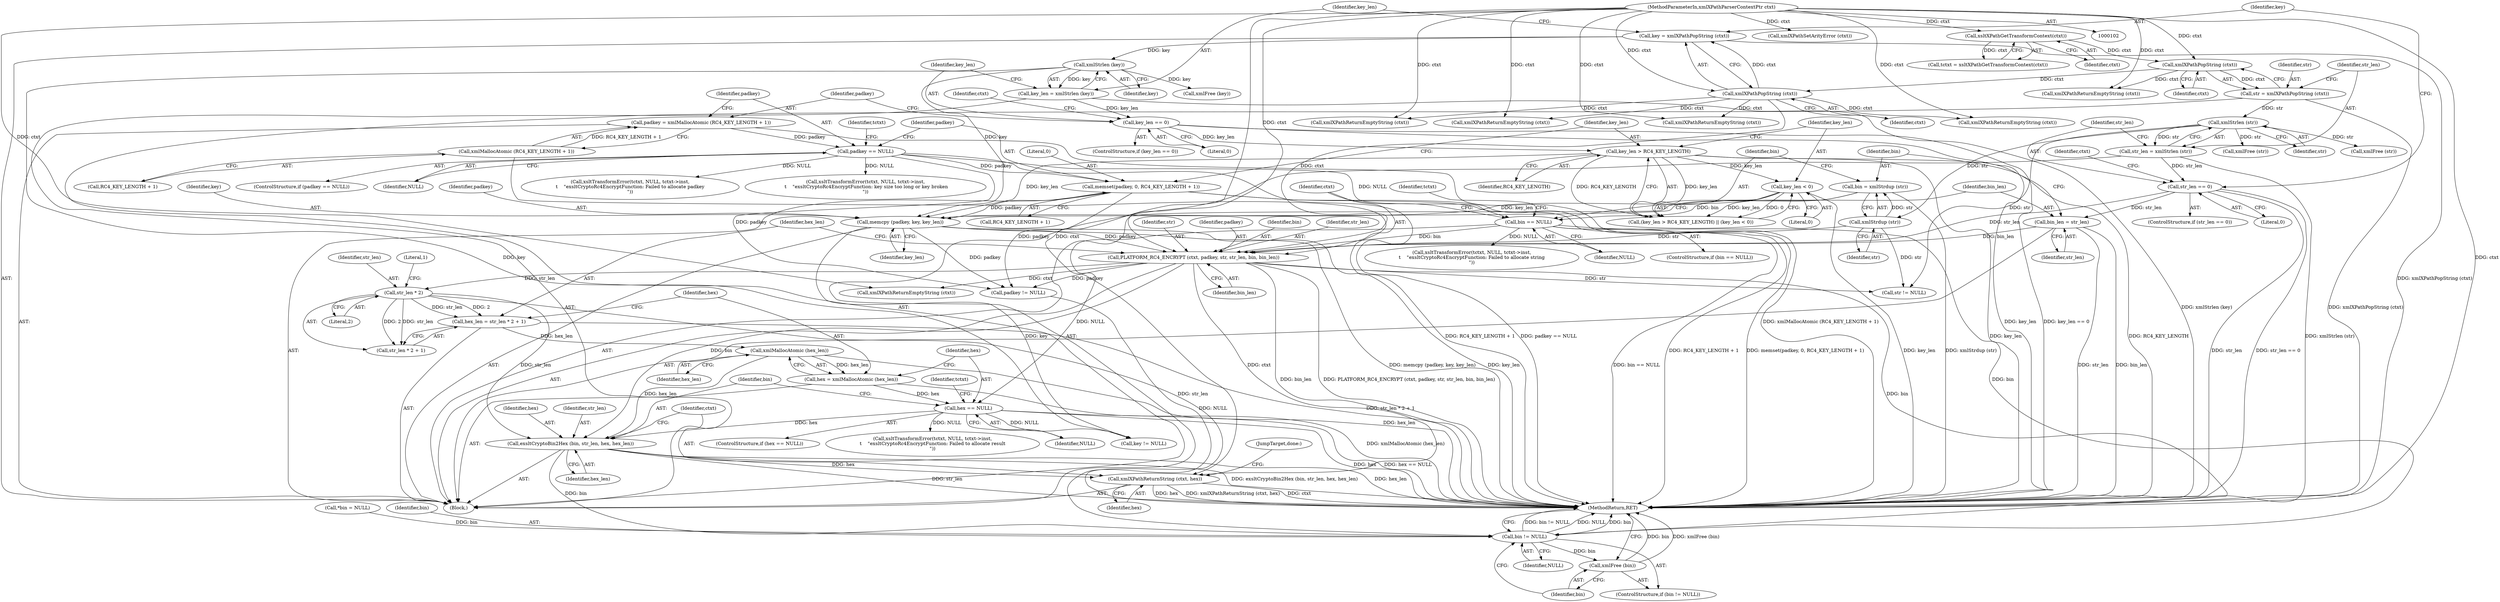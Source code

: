 digraph "0_Chrome_96dbafe288dbe2f0cc45fa3c39daf6d0c37acbab_1@pointer" {
"1000321" [label="(Call,exsltCryptoBin2Hex (bin, str_len, hex, hex_len))"];
"1000283" [label="(Call,PLATFORM_RC4_ENCRYPT (ctxt, padkey, str, str_len, bin, bin_len))"];
"1000178" [label="(Call,xmlXPathPopString (ctxt))"];
"1000160" [label="(Call,xmlXPathPopString (ctxt))"];
"1000156" [label="(Call,xsltXPathGetTransformContext(ctxt))"];
"1000103" [label="(MethodParameterIn,xmlXPathParserContextPtr ctxt)"];
"1000252" [label="(Call,memcpy (padkey, key, key_len))"];
"1000222" [label="(Call,memset(padkey, 0, RC4_KEY_LENGTH + 1))"];
"1000203" [label="(Call,padkey == NULL)"];
"1000196" [label="(Call,padkey = xmlMallocAtomic (RC4_KEY_LENGTH + 1))"];
"1000198" [label="(Call,xmlMallocAtomic (RC4_KEY_LENGTH + 1))"];
"1000182" [label="(Call,xmlStrlen (key))"];
"1000176" [label="(Call,key = xmlXPathPopString (ctxt))"];
"1000230" [label="(Call,key_len > RC4_KEY_LENGTH)"];
"1000185" [label="(Call,key_len == 0)"];
"1000180" [label="(Call,key_len = xmlStrlen (key))"];
"1000233" [label="(Call,key_len < 0)"];
"1000261" [label="(Call,xmlStrdup (str))"];
"1000164" [label="(Call,xmlStrlen (str))"];
"1000158" [label="(Call,str = xmlXPathPopString (ctxt))"];
"1000167" [label="(Call,str_len == 0)"];
"1000162" [label="(Call,str_len = xmlStrlen (str))"];
"1000264" [label="(Call,bin == NULL)"];
"1000259" [label="(Call,bin = xmlStrdup (str))"];
"1000256" [label="(Call,bin_len = str_len)"];
"1000293" [label="(Call,str_len * 2)"];
"1000302" [label="(Call,hex == NULL)"];
"1000297" [label="(Call,hex = xmlMallocAtomic (hex_len))"];
"1000299" [label="(Call,xmlMallocAtomic (hex_len))"];
"1000290" [label="(Call,hex_len = str_len * 2 + 1)"];
"1000326" [label="(Call,xmlXPathReturnString (ctxt, hex))"];
"1000349" [label="(Call,bin != NULL)"];
"1000352" [label="(Call,xmlFree (bin))"];
"1000203" [label="(Call,padkey == NULL)"];
"1000232" [label="(Identifier,RC4_KEY_LENGTH)"];
"1000292" [label="(Call,str_len * 2 + 1)"];
"1000296" [label="(Literal,1)"];
"1000257" [label="(Identifier,bin_len)"];
"1000298" [label="(Identifier,hex)"];
"1000331" [label="(Call,key != NULL)"];
"1000252" [label="(Call,memcpy (padkey, key, key_len))"];
"1000157" [label="(Identifier,ctxt)"];
"1000262" [label="(Identifier,str)"];
"1000354" [label="(MethodReturn,RET)"];
"1000204" [label="(Identifier,padkey)"];
"1000280" [label="(Call,xmlXPathReturnEmptyString (ctxt))"];
"1000263" [label="(ControlStructure,if (bin == NULL))"];
"1000163" [label="(Identifier,str_len)"];
"1000224" [label="(Literal,0)"];
"1000349" [label="(Call,bin != NULL)"];
"1000156" [label="(Call,xsltXPathGetTransformContext(ctxt))"];
"1000269" [label="(Identifier,tctxt)"];
"1000268" [label="(Call,xsltTransformError(tctxt, NULL, tctxt->inst,\n\t    \"exsltCryptoRc4EncryptFunction: Failed to allocate string\n\"))"];
"1000295" [label="(Literal,2)"];
"1000326" [label="(Call,xmlXPathReturnString (ctxt, hex))"];
"1000196" [label="(Call,padkey = xmlMallocAtomic (RC4_KEY_LENGTH + 1))"];
"1000183" [label="(Identifier,key)"];
"1000284" [label="(Identifier,ctxt)"];
"1000103" [label="(MethodParameterIn,xmlXPathParserContextPtr ctxt)"];
"1000176" [label="(Call,key = xmlXPathPopString (ctxt))"];
"1000167" [label="(Call,str_len == 0)"];
"1000223" [label="(Identifier,padkey)"];
"1000255" [label="(Identifier,key_len)"];
"1000300" [label="(Identifier,hex_len)"];
"1000291" [label="(Identifier,hex_len)"];
"1000207" [label="(Call,xsltTransformError(tctxt, NULL, tctxt->inst,\n\t    \"exsltCryptoRc4EncryptFunction: Failed to allocate padkey\n\"))"];
"1000180" [label="(Call,key_len = xmlStrlen (key))"];
"1000225" [label="(Call,RC4_KEY_LENGTH + 1)"];
"1000235" [label="(Literal,0)"];
"1000260" [label="(Identifier,bin)"];
"1000287" [label="(Identifier,str_len)"];
"1000237" [label="(Call,xsltTransformError(tctxt, NULL, tctxt->inst,\n \t    \"exsltCryptoRc4EncryptFunction: key size too long or key broken\n\"))"];
"1000166" [label="(ControlStructure,if (str_len == 0))"];
"1000135" [label="(Call,*bin = NULL)"];
"1000179" [label="(Identifier,ctxt)"];
"1000199" [label="(Call,RC4_KEY_LENGTH + 1)"];
"1000230" [label="(Call,key_len > RC4_KEY_LENGTH)"];
"1000177" [label="(Identifier,key)"];
"1000307" [label="(Identifier,tctxt)"];
"1000249" [label="(Call,xmlXPathReturnEmptyString (ctxt))"];
"1000303" [label="(Identifier,hex)"];
"1000289" [label="(Identifier,bin_len)"];
"1000181" [label="(Identifier,key_len)"];
"1000299" [label="(Call,xmlMallocAtomic (hex_len))"];
"1000302" [label="(Call,hex == NULL)"];
"1000154" [label="(Call,tctxt = xsltXPathGetTransformContext(ctxt))"];
"1000290" [label="(Call,hex_len = str_len * 2 + 1)"];
"1000286" [label="(Identifier,str)"];
"1000173" [label="(Call,xmlFree (str))"];
"1000351" [label="(Identifier,NULL)"];
"1000191" [label="(Call,xmlFree (key))"];
"1000328" [label="(Identifier,hex)"];
"1000105" [label="(Block,)"];
"1000219" [label="(Call,xmlXPathReturnEmptyString (ctxt))"];
"1000202" [label="(ControlStructure,if (padkey == NULL))"];
"1000151" [label="(Call,xmlXPathSetArityError (ctxt))"];
"1000297" [label="(Call,hex = xmlMallocAtomic (hex_len))"];
"1000285" [label="(Identifier,padkey)"];
"1000229" [label="(Call,(key_len > RC4_KEY_LENGTH) || (key_len < 0))"];
"1000222" [label="(Call,memset(padkey, 0, RC4_KEY_LENGTH + 1))"];
"1000198" [label="(Call,xmlMallocAtomic (RC4_KEY_LENGTH + 1))"];
"1000301" [label="(ControlStructure,if (hex == NULL))"];
"1000160" [label="(Call,xmlXPathPopString (ctxt))"];
"1000184" [label="(ControlStructure,if (key_len == 0))"];
"1000256" [label="(Call,bin_len = str_len)"];
"1000231" [label="(Identifier,key_len)"];
"1000165" [label="(Identifier,str)"];
"1000208" [label="(Identifier,tctxt)"];
"1000254" [label="(Identifier,key)"];
"1000234" [label="(Identifier,key_len)"];
"1000350" [label="(Identifier,bin)"];
"1000182" [label="(Call,xmlStrlen (key))"];
"1000306" [label="(Call,xsltTransformError(tctxt, NULL, tctxt->inst,\n\t    \"exsltCryptoRc4EncryptFunction: Failed to allocate result\n\"))"];
"1000259" [label="(Call,bin = xmlStrdup (str))"];
"1000321" [label="(Call,exsltCryptoBin2Hex (bin, str_len, hex, hex_len))"];
"1000343" [label="(Call,padkey != NULL)"];
"1000329" [label="(JumpTarget,done:)"];
"1000169" [label="(Literal,0)"];
"1000193" [label="(Call,xmlFree (str))"];
"1000186" [label="(Identifier,key_len)"];
"1000197" [label="(Identifier,padkey)"];
"1000352" [label="(Call,xmlFree (bin))"];
"1000283" [label="(Call,PLATFORM_RC4_ENCRYPT (ctxt, padkey, str, str_len, bin, bin_len))"];
"1000264" [label="(Call,bin == NULL)"];
"1000327" [label="(Identifier,ctxt)"];
"1000178" [label="(Call,xmlXPathPopString (ctxt))"];
"1000205" [label="(Identifier,NULL)"];
"1000190" [label="(Identifier,ctxt)"];
"1000258" [label="(Identifier,str_len)"];
"1000348" [label="(ControlStructure,if (bin != NULL))"];
"1000233" [label="(Call,key_len < 0)"];
"1000318" [label="(Call,xmlXPathReturnEmptyString (ctxt))"];
"1000158" [label="(Call,str = xmlXPathPopString (ctxt))"];
"1000161" [label="(Identifier,ctxt)"];
"1000324" [label="(Identifier,hex)"];
"1000164" [label="(Call,xmlStrlen (str))"];
"1000159" [label="(Identifier,str)"];
"1000323" [label="(Identifier,str_len)"];
"1000162" [label="(Call,str_len = xmlStrlen (str))"];
"1000325" [label="(Identifier,hex_len)"];
"1000185" [label="(Call,key_len == 0)"];
"1000172" [label="(Identifier,ctxt)"];
"1000353" [label="(Identifier,bin)"];
"1000322" [label="(Identifier,bin)"];
"1000189" [label="(Call,xmlXPathReturnEmptyString (ctxt))"];
"1000265" [label="(Identifier,bin)"];
"1000294" [label="(Identifier,str_len)"];
"1000337" [label="(Call,str != NULL)"];
"1000293" [label="(Call,str_len * 2)"];
"1000288" [label="(Identifier,bin)"];
"1000253" [label="(Identifier,padkey)"];
"1000168" [label="(Identifier,str_len)"];
"1000304" [label="(Identifier,NULL)"];
"1000261" [label="(Call,xmlStrdup (str))"];
"1000266" [label="(Identifier,NULL)"];
"1000187" [label="(Literal,0)"];
"1000171" [label="(Call,xmlXPathReturnEmptyString (ctxt))"];
"1000321" -> "1000105"  [label="AST: "];
"1000321" -> "1000325"  [label="CFG: "];
"1000322" -> "1000321"  [label="AST: "];
"1000323" -> "1000321"  [label="AST: "];
"1000324" -> "1000321"  [label="AST: "];
"1000325" -> "1000321"  [label="AST: "];
"1000327" -> "1000321"  [label="CFG: "];
"1000321" -> "1000354"  [label="DDG: hex_len"];
"1000321" -> "1000354"  [label="DDG: str_len"];
"1000321" -> "1000354"  [label="DDG: exsltCryptoBin2Hex (bin, str_len, hex, hex_len)"];
"1000283" -> "1000321"  [label="DDG: bin"];
"1000293" -> "1000321"  [label="DDG: str_len"];
"1000302" -> "1000321"  [label="DDG: hex"];
"1000299" -> "1000321"  [label="DDG: hex_len"];
"1000321" -> "1000326"  [label="DDG: hex"];
"1000321" -> "1000349"  [label="DDG: bin"];
"1000283" -> "1000105"  [label="AST: "];
"1000283" -> "1000289"  [label="CFG: "];
"1000284" -> "1000283"  [label="AST: "];
"1000285" -> "1000283"  [label="AST: "];
"1000286" -> "1000283"  [label="AST: "];
"1000287" -> "1000283"  [label="AST: "];
"1000288" -> "1000283"  [label="AST: "];
"1000289" -> "1000283"  [label="AST: "];
"1000291" -> "1000283"  [label="CFG: "];
"1000283" -> "1000354"  [label="DDG: bin_len"];
"1000283" -> "1000354"  [label="DDG: PLATFORM_RC4_ENCRYPT (ctxt, padkey, str, str_len, bin, bin_len)"];
"1000178" -> "1000283"  [label="DDG: ctxt"];
"1000103" -> "1000283"  [label="DDG: ctxt"];
"1000252" -> "1000283"  [label="DDG: padkey"];
"1000261" -> "1000283"  [label="DDG: str"];
"1000167" -> "1000283"  [label="DDG: str_len"];
"1000264" -> "1000283"  [label="DDG: bin"];
"1000256" -> "1000283"  [label="DDG: bin_len"];
"1000283" -> "1000293"  [label="DDG: str_len"];
"1000283" -> "1000318"  [label="DDG: ctxt"];
"1000283" -> "1000326"  [label="DDG: ctxt"];
"1000283" -> "1000337"  [label="DDG: str"];
"1000283" -> "1000343"  [label="DDG: padkey"];
"1000283" -> "1000349"  [label="DDG: bin"];
"1000178" -> "1000176"  [label="AST: "];
"1000178" -> "1000179"  [label="CFG: "];
"1000179" -> "1000178"  [label="AST: "];
"1000176" -> "1000178"  [label="CFG: "];
"1000178" -> "1000176"  [label="DDG: ctxt"];
"1000160" -> "1000178"  [label="DDG: ctxt"];
"1000103" -> "1000178"  [label="DDG: ctxt"];
"1000178" -> "1000189"  [label="DDG: ctxt"];
"1000178" -> "1000219"  [label="DDG: ctxt"];
"1000178" -> "1000249"  [label="DDG: ctxt"];
"1000178" -> "1000280"  [label="DDG: ctxt"];
"1000160" -> "1000158"  [label="AST: "];
"1000160" -> "1000161"  [label="CFG: "];
"1000161" -> "1000160"  [label="AST: "];
"1000158" -> "1000160"  [label="CFG: "];
"1000160" -> "1000158"  [label="DDG: ctxt"];
"1000156" -> "1000160"  [label="DDG: ctxt"];
"1000103" -> "1000160"  [label="DDG: ctxt"];
"1000160" -> "1000171"  [label="DDG: ctxt"];
"1000156" -> "1000154"  [label="AST: "];
"1000156" -> "1000157"  [label="CFG: "];
"1000157" -> "1000156"  [label="AST: "];
"1000154" -> "1000156"  [label="CFG: "];
"1000156" -> "1000154"  [label="DDG: ctxt"];
"1000103" -> "1000156"  [label="DDG: ctxt"];
"1000103" -> "1000102"  [label="AST: "];
"1000103" -> "1000354"  [label="DDG: ctxt"];
"1000103" -> "1000151"  [label="DDG: ctxt"];
"1000103" -> "1000171"  [label="DDG: ctxt"];
"1000103" -> "1000189"  [label="DDG: ctxt"];
"1000103" -> "1000219"  [label="DDG: ctxt"];
"1000103" -> "1000249"  [label="DDG: ctxt"];
"1000103" -> "1000280"  [label="DDG: ctxt"];
"1000103" -> "1000318"  [label="DDG: ctxt"];
"1000103" -> "1000326"  [label="DDG: ctxt"];
"1000252" -> "1000105"  [label="AST: "];
"1000252" -> "1000255"  [label="CFG: "];
"1000253" -> "1000252"  [label="AST: "];
"1000254" -> "1000252"  [label="AST: "];
"1000255" -> "1000252"  [label="AST: "];
"1000257" -> "1000252"  [label="CFG: "];
"1000252" -> "1000354"  [label="DDG: key_len"];
"1000252" -> "1000354"  [label="DDG: memcpy (padkey, key, key_len)"];
"1000222" -> "1000252"  [label="DDG: padkey"];
"1000182" -> "1000252"  [label="DDG: key"];
"1000230" -> "1000252"  [label="DDG: key_len"];
"1000233" -> "1000252"  [label="DDG: key_len"];
"1000252" -> "1000331"  [label="DDG: key"];
"1000252" -> "1000343"  [label="DDG: padkey"];
"1000222" -> "1000105"  [label="AST: "];
"1000222" -> "1000225"  [label="CFG: "];
"1000223" -> "1000222"  [label="AST: "];
"1000224" -> "1000222"  [label="AST: "];
"1000225" -> "1000222"  [label="AST: "];
"1000231" -> "1000222"  [label="CFG: "];
"1000222" -> "1000354"  [label="DDG: RC4_KEY_LENGTH + 1"];
"1000222" -> "1000354"  [label="DDG: memset(padkey, 0, RC4_KEY_LENGTH + 1)"];
"1000203" -> "1000222"  [label="DDG: padkey"];
"1000222" -> "1000343"  [label="DDG: padkey"];
"1000203" -> "1000202"  [label="AST: "];
"1000203" -> "1000205"  [label="CFG: "];
"1000204" -> "1000203"  [label="AST: "];
"1000205" -> "1000203"  [label="AST: "];
"1000208" -> "1000203"  [label="CFG: "];
"1000223" -> "1000203"  [label="CFG: "];
"1000203" -> "1000354"  [label="DDG: padkey == NULL"];
"1000196" -> "1000203"  [label="DDG: padkey"];
"1000203" -> "1000207"  [label="DDG: NULL"];
"1000203" -> "1000237"  [label="DDG: NULL"];
"1000203" -> "1000264"  [label="DDG: NULL"];
"1000203" -> "1000343"  [label="DDG: padkey"];
"1000196" -> "1000105"  [label="AST: "];
"1000196" -> "1000198"  [label="CFG: "];
"1000197" -> "1000196"  [label="AST: "];
"1000198" -> "1000196"  [label="AST: "];
"1000204" -> "1000196"  [label="CFG: "];
"1000196" -> "1000354"  [label="DDG: xmlMallocAtomic (RC4_KEY_LENGTH + 1)"];
"1000198" -> "1000196"  [label="DDG: RC4_KEY_LENGTH + 1"];
"1000198" -> "1000199"  [label="CFG: "];
"1000199" -> "1000198"  [label="AST: "];
"1000198" -> "1000354"  [label="DDG: RC4_KEY_LENGTH + 1"];
"1000182" -> "1000180"  [label="AST: "];
"1000182" -> "1000183"  [label="CFG: "];
"1000183" -> "1000182"  [label="AST: "];
"1000180" -> "1000182"  [label="CFG: "];
"1000182" -> "1000180"  [label="DDG: key"];
"1000176" -> "1000182"  [label="DDG: key"];
"1000182" -> "1000191"  [label="DDG: key"];
"1000182" -> "1000331"  [label="DDG: key"];
"1000176" -> "1000105"  [label="AST: "];
"1000177" -> "1000176"  [label="AST: "];
"1000181" -> "1000176"  [label="CFG: "];
"1000176" -> "1000354"  [label="DDG: xmlXPathPopString (ctxt)"];
"1000230" -> "1000229"  [label="AST: "];
"1000230" -> "1000232"  [label="CFG: "];
"1000231" -> "1000230"  [label="AST: "];
"1000232" -> "1000230"  [label="AST: "];
"1000234" -> "1000230"  [label="CFG: "];
"1000229" -> "1000230"  [label="CFG: "];
"1000230" -> "1000354"  [label="DDG: key_len"];
"1000230" -> "1000354"  [label="DDG: RC4_KEY_LENGTH"];
"1000230" -> "1000229"  [label="DDG: key_len"];
"1000230" -> "1000229"  [label="DDG: RC4_KEY_LENGTH"];
"1000185" -> "1000230"  [label="DDG: key_len"];
"1000230" -> "1000233"  [label="DDG: key_len"];
"1000185" -> "1000184"  [label="AST: "];
"1000185" -> "1000187"  [label="CFG: "];
"1000186" -> "1000185"  [label="AST: "];
"1000187" -> "1000185"  [label="AST: "];
"1000190" -> "1000185"  [label="CFG: "];
"1000197" -> "1000185"  [label="CFG: "];
"1000185" -> "1000354"  [label="DDG: key_len"];
"1000185" -> "1000354"  [label="DDG: key_len == 0"];
"1000180" -> "1000185"  [label="DDG: key_len"];
"1000180" -> "1000105"  [label="AST: "];
"1000181" -> "1000180"  [label="AST: "];
"1000186" -> "1000180"  [label="CFG: "];
"1000180" -> "1000354"  [label="DDG: xmlStrlen (key)"];
"1000233" -> "1000229"  [label="AST: "];
"1000233" -> "1000235"  [label="CFG: "];
"1000234" -> "1000233"  [label="AST: "];
"1000235" -> "1000233"  [label="AST: "];
"1000229" -> "1000233"  [label="CFG: "];
"1000233" -> "1000354"  [label="DDG: key_len"];
"1000233" -> "1000229"  [label="DDG: key_len"];
"1000233" -> "1000229"  [label="DDG: 0"];
"1000261" -> "1000259"  [label="AST: "];
"1000261" -> "1000262"  [label="CFG: "];
"1000262" -> "1000261"  [label="AST: "];
"1000259" -> "1000261"  [label="CFG: "];
"1000261" -> "1000259"  [label="DDG: str"];
"1000164" -> "1000261"  [label="DDG: str"];
"1000261" -> "1000337"  [label="DDG: str"];
"1000164" -> "1000162"  [label="AST: "];
"1000164" -> "1000165"  [label="CFG: "];
"1000165" -> "1000164"  [label="AST: "];
"1000162" -> "1000164"  [label="CFG: "];
"1000164" -> "1000162"  [label="DDG: str"];
"1000158" -> "1000164"  [label="DDG: str"];
"1000164" -> "1000173"  [label="DDG: str"];
"1000164" -> "1000193"  [label="DDG: str"];
"1000164" -> "1000337"  [label="DDG: str"];
"1000158" -> "1000105"  [label="AST: "];
"1000159" -> "1000158"  [label="AST: "];
"1000163" -> "1000158"  [label="CFG: "];
"1000158" -> "1000354"  [label="DDG: xmlXPathPopString (ctxt)"];
"1000167" -> "1000166"  [label="AST: "];
"1000167" -> "1000169"  [label="CFG: "];
"1000168" -> "1000167"  [label="AST: "];
"1000169" -> "1000167"  [label="AST: "];
"1000172" -> "1000167"  [label="CFG: "];
"1000177" -> "1000167"  [label="CFG: "];
"1000167" -> "1000354"  [label="DDG: str_len"];
"1000167" -> "1000354"  [label="DDG: str_len == 0"];
"1000162" -> "1000167"  [label="DDG: str_len"];
"1000167" -> "1000256"  [label="DDG: str_len"];
"1000162" -> "1000105"  [label="AST: "];
"1000163" -> "1000162"  [label="AST: "];
"1000168" -> "1000162"  [label="CFG: "];
"1000162" -> "1000354"  [label="DDG: xmlStrlen (str)"];
"1000264" -> "1000263"  [label="AST: "];
"1000264" -> "1000266"  [label="CFG: "];
"1000265" -> "1000264"  [label="AST: "];
"1000266" -> "1000264"  [label="AST: "];
"1000269" -> "1000264"  [label="CFG: "];
"1000284" -> "1000264"  [label="CFG: "];
"1000264" -> "1000354"  [label="DDG: bin == NULL"];
"1000259" -> "1000264"  [label="DDG: bin"];
"1000264" -> "1000268"  [label="DDG: NULL"];
"1000264" -> "1000302"  [label="DDG: NULL"];
"1000264" -> "1000349"  [label="DDG: bin"];
"1000259" -> "1000105"  [label="AST: "];
"1000260" -> "1000259"  [label="AST: "];
"1000265" -> "1000259"  [label="CFG: "];
"1000259" -> "1000354"  [label="DDG: xmlStrdup (str)"];
"1000256" -> "1000105"  [label="AST: "];
"1000256" -> "1000258"  [label="CFG: "];
"1000257" -> "1000256"  [label="AST: "];
"1000258" -> "1000256"  [label="AST: "];
"1000260" -> "1000256"  [label="CFG: "];
"1000256" -> "1000354"  [label="DDG: str_len"];
"1000256" -> "1000354"  [label="DDG: bin_len"];
"1000293" -> "1000292"  [label="AST: "];
"1000293" -> "1000295"  [label="CFG: "];
"1000294" -> "1000293"  [label="AST: "];
"1000295" -> "1000293"  [label="AST: "];
"1000296" -> "1000293"  [label="CFG: "];
"1000293" -> "1000354"  [label="DDG: str_len"];
"1000293" -> "1000290"  [label="DDG: str_len"];
"1000293" -> "1000290"  [label="DDG: 2"];
"1000293" -> "1000292"  [label="DDG: str_len"];
"1000293" -> "1000292"  [label="DDG: 2"];
"1000302" -> "1000301"  [label="AST: "];
"1000302" -> "1000304"  [label="CFG: "];
"1000303" -> "1000302"  [label="AST: "];
"1000304" -> "1000302"  [label="AST: "];
"1000307" -> "1000302"  [label="CFG: "];
"1000322" -> "1000302"  [label="CFG: "];
"1000302" -> "1000354"  [label="DDG: hex"];
"1000302" -> "1000354"  [label="DDG: hex == NULL"];
"1000297" -> "1000302"  [label="DDG: hex"];
"1000302" -> "1000306"  [label="DDG: NULL"];
"1000302" -> "1000331"  [label="DDG: NULL"];
"1000297" -> "1000105"  [label="AST: "];
"1000297" -> "1000299"  [label="CFG: "];
"1000298" -> "1000297"  [label="AST: "];
"1000299" -> "1000297"  [label="AST: "];
"1000303" -> "1000297"  [label="CFG: "];
"1000297" -> "1000354"  [label="DDG: xmlMallocAtomic (hex_len)"];
"1000299" -> "1000297"  [label="DDG: hex_len"];
"1000299" -> "1000300"  [label="CFG: "];
"1000300" -> "1000299"  [label="AST: "];
"1000299" -> "1000354"  [label="DDG: hex_len"];
"1000290" -> "1000299"  [label="DDG: hex_len"];
"1000290" -> "1000105"  [label="AST: "];
"1000290" -> "1000292"  [label="CFG: "];
"1000291" -> "1000290"  [label="AST: "];
"1000292" -> "1000290"  [label="AST: "];
"1000298" -> "1000290"  [label="CFG: "];
"1000290" -> "1000354"  [label="DDG: str_len * 2 + 1"];
"1000326" -> "1000105"  [label="AST: "];
"1000326" -> "1000328"  [label="CFG: "];
"1000327" -> "1000326"  [label="AST: "];
"1000328" -> "1000326"  [label="AST: "];
"1000329" -> "1000326"  [label="CFG: "];
"1000326" -> "1000354"  [label="DDG: hex"];
"1000326" -> "1000354"  [label="DDG: xmlXPathReturnString (ctxt, hex)"];
"1000326" -> "1000354"  [label="DDG: ctxt"];
"1000349" -> "1000348"  [label="AST: "];
"1000349" -> "1000351"  [label="CFG: "];
"1000350" -> "1000349"  [label="AST: "];
"1000351" -> "1000349"  [label="AST: "];
"1000353" -> "1000349"  [label="CFG: "];
"1000354" -> "1000349"  [label="CFG: "];
"1000349" -> "1000354"  [label="DDG: bin != NULL"];
"1000349" -> "1000354"  [label="DDG: NULL"];
"1000349" -> "1000354"  [label="DDG: bin"];
"1000135" -> "1000349"  [label="DDG: bin"];
"1000343" -> "1000349"  [label="DDG: NULL"];
"1000349" -> "1000352"  [label="DDG: bin"];
"1000352" -> "1000348"  [label="AST: "];
"1000352" -> "1000353"  [label="CFG: "];
"1000353" -> "1000352"  [label="AST: "];
"1000354" -> "1000352"  [label="CFG: "];
"1000352" -> "1000354"  [label="DDG: bin"];
"1000352" -> "1000354"  [label="DDG: xmlFree (bin)"];
}
